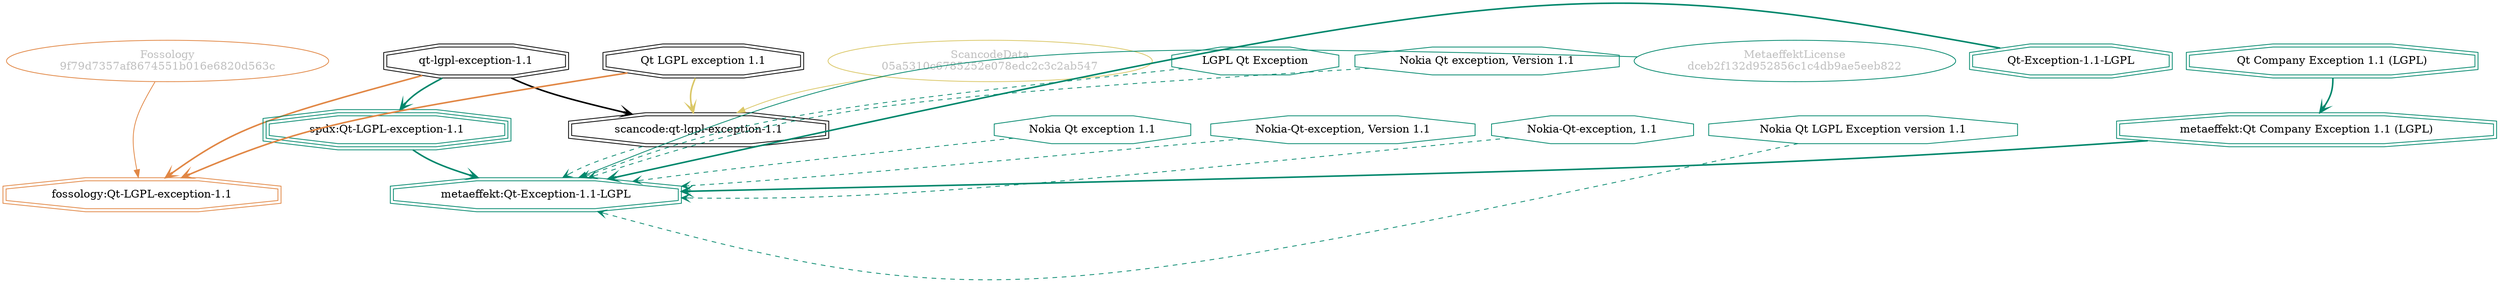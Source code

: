 strict digraph {
    node [shape=box];
    graph [splines=curved];
    22676 [label="ScancodeData\n05a5310c6785252e078edc2c3c2ab547"
          ,fontcolor=gray
          ,color="#dac767"
          ,fillcolor="beige;1"
          ,shape=ellipse];
    22677 [label="scancode:qt-lgpl-exception-1.1"
          ,shape=doubleoctagon];
    22678 [label="qt-lgpl-exception-1.1"
          ,shape=doubleoctagon];
    22679 [label="Qt LGPL exception 1.1"
          ,shape=doubleoctagon];
    27605 [label="Fossology\n9f79d7357af8674551b016e6820d563c"
          ,fontcolor=gray
          ,color="#e18745"
          ,fillcolor="beige;1"
          ,shape=ellipse];
    27606 [label="fossology:Qt-LGPL-exception-1.1"
          ,color="#e18745"
          ,shape=doubleoctagon];
    47682 [label="MetaeffektLicense\ndceb2f132d952856c1c4db9ae5eeb822"
          ,fontcolor=gray
          ,color="#00876c"
          ,fillcolor="beige;1"
          ,shape=ellipse];
    47683 [label="metaeffekt:Qt-Exception-1.1-LGPL"
          ,color="#00876c"
          ,shape=doubleoctagon];
    47684 [label="Qt-Exception-1.1-LGPL"
          ,color="#00876c"
          ,shape=doubleoctagon];
    47685 [label="metaeffekt:Qt Company Exception 1.1 (LGPL)"
          ,color="#00876c"
          ,shape=doubleoctagon];
    47686 [label="Qt Company Exception 1.1 (LGPL)"
          ,color="#00876c"
          ,shape=doubleoctagon];
    47687 [label="spdx:Qt-LGPL-exception-1.1"
          ,color="#00876c"
          ,shape=tripleoctagon];
    47688 [label="LGPL Qt Exception"
          ,color="#00876c"
          ,shape=octagon];
    47689 [label="Nokia Qt exception, Version 1.1"
          ,color="#00876c"
          ,shape=octagon];
    47690 [label="Nokia Qt exception 1.1"
          ,color="#00876c"
          ,shape=octagon];
    47691 [label="Nokia-Qt-exception, Version 1.1"
          ,color="#00876c"
          ,shape=octagon];
    47692 [label="Nokia-Qt-exception, 1.1"
          ,color="#00876c"
          ,shape=octagon];
    47693 [label="Nokia Qt LGPL Exception version 1.1"
          ,color="#00876c"
          ,shape=octagon];
    22676 -> 22677 [weight=0.5
                   ,color="#dac767"];
    22677 -> 47683 [style=dashed
                   ,arrowhead=vee
                   ,weight=0.5
                   ,color="#00876c"];
    22678 -> 22677 [style=bold
                   ,arrowhead=vee
                   ,weight=0.7];
    22678 -> 27606 [style=bold
                   ,arrowhead=vee
                   ,weight=0.7
                   ,color="#e18745"];
    22678 -> 47687 [style=bold
                   ,arrowhead=vee
                   ,weight=0.7
                   ,color="#00876c"];
    22679 -> 22677 [style=bold
                   ,arrowhead=vee
                   ,weight=0.7
                   ,color="#dac767"];
    22679 -> 27606 [style=bold
                   ,arrowhead=vee
                   ,weight=0.7
                   ,color="#e18745"];
    27605 -> 27606 [weight=0.5
                   ,color="#e18745"];
    47682 -> 47683 [weight=0.5
                   ,color="#00876c"];
    47684 -> 47683 [style=bold
                   ,arrowhead=vee
                   ,weight=0.7
                   ,color="#00876c"];
    47685 -> 47683 [style=bold
                   ,arrowhead=vee
                   ,weight=0.7
                   ,color="#00876c"];
    47686 -> 47685 [style=bold
                   ,arrowhead=vee
                   ,weight=0.7
                   ,color="#00876c"];
    47687 -> 47683 [style=bold
                   ,arrowhead=vee
                   ,weight=0.7
                   ,color="#00876c"];
    47688 -> 47683 [style=dashed
                   ,arrowhead=vee
                   ,weight=0.5
                   ,color="#00876c"];
    47689 -> 47683 [style=dashed
                   ,arrowhead=vee
                   ,weight=0.5
                   ,color="#00876c"];
    47690 -> 47683 [style=dashed
                   ,arrowhead=vee
                   ,weight=0.5
                   ,color="#00876c"];
    47691 -> 47683 [style=dashed
                   ,arrowhead=vee
                   ,weight=0.5
                   ,color="#00876c"];
    47692 -> 47683 [style=dashed
                   ,arrowhead=vee
                   ,weight=0.5
                   ,color="#00876c"];
    47693 -> 47683 [style=dashed
                   ,arrowhead=vee
                   ,weight=0.5
                   ,color="#00876c"];
}
